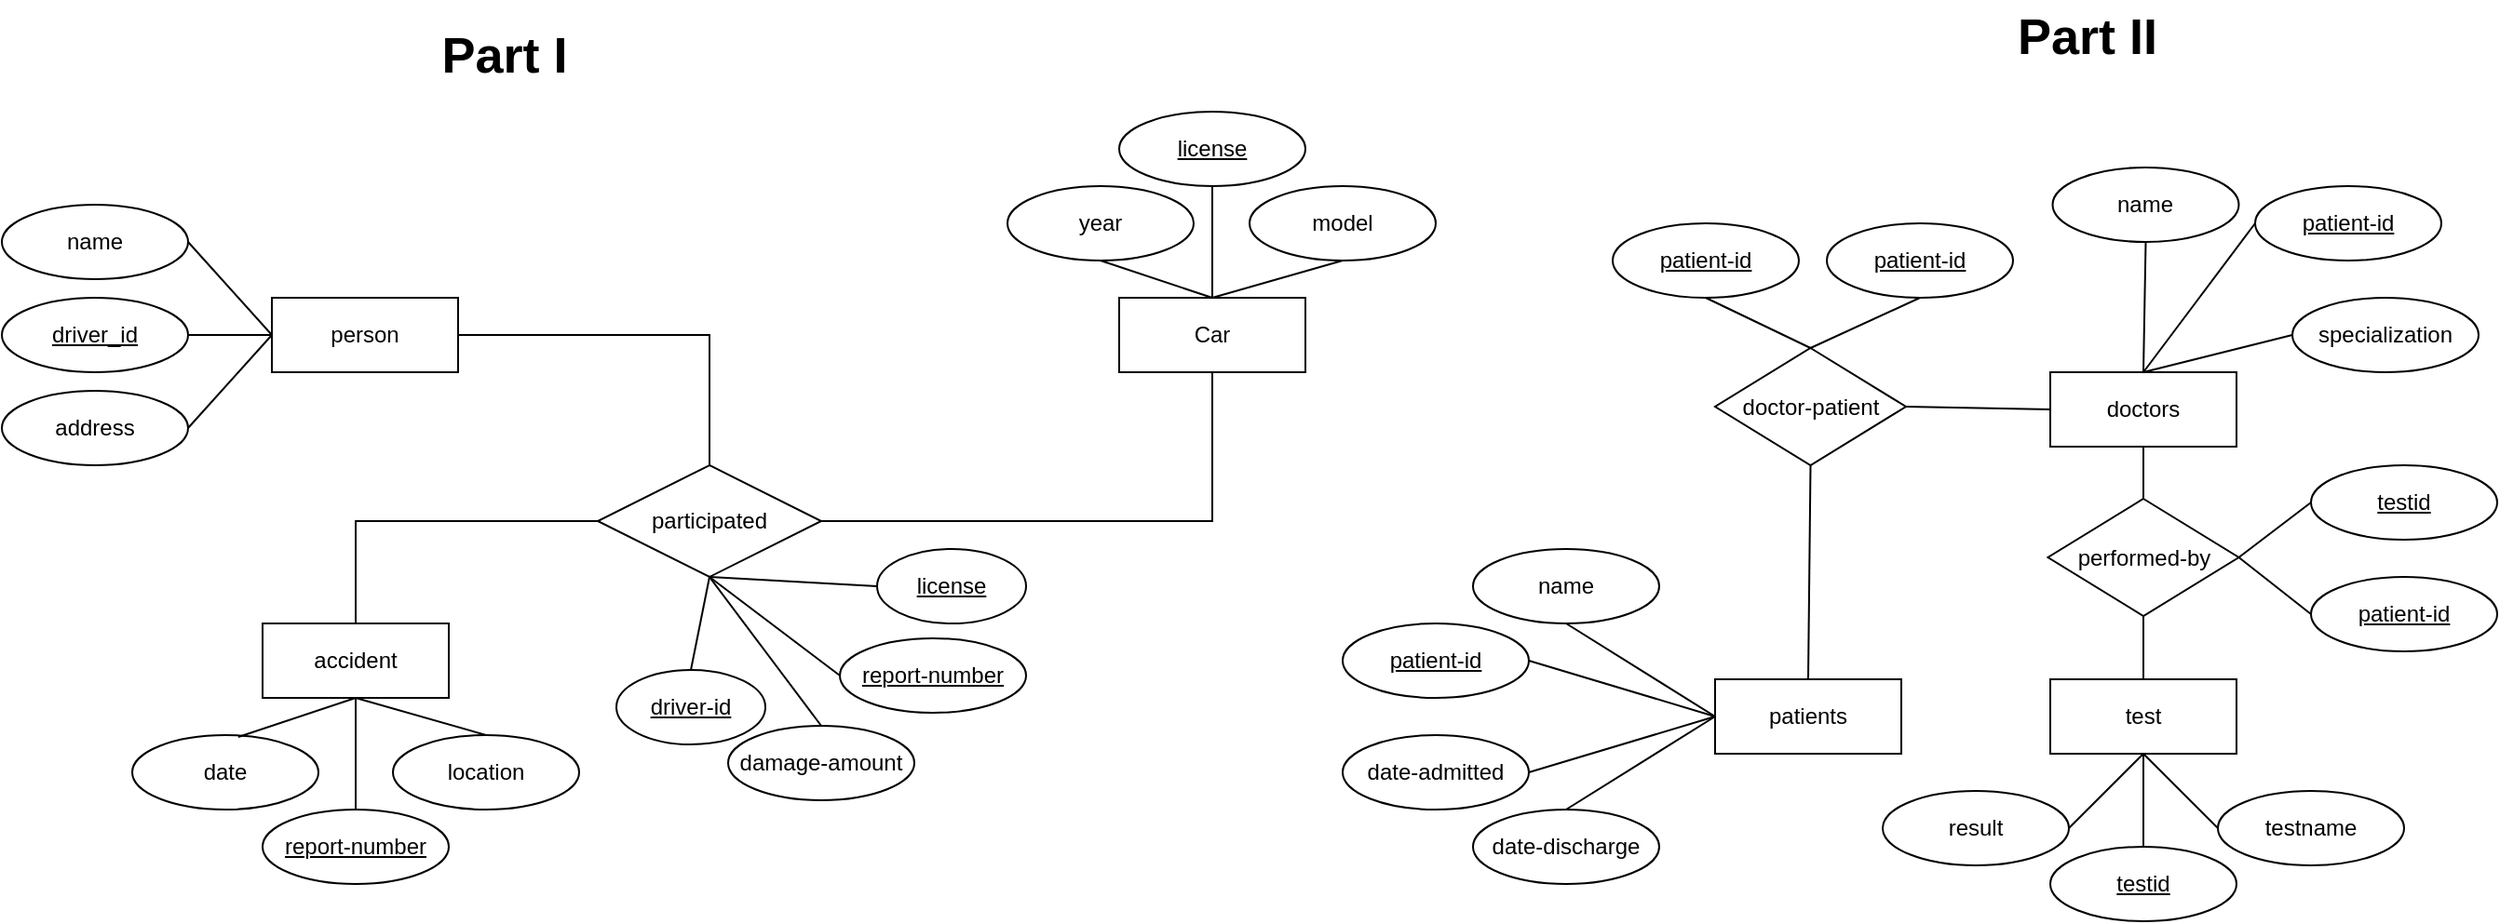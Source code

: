 <mxfile version="24.3.1" type="github">
  <diagram name="Page-1" id="AeDM9YgmILj4YXDEfFC5">
    <mxGraphModel dx="1687" dy="936" grid="1" gridSize="10" guides="1" tooltips="1" connect="1" arrows="1" fold="1" page="1" pageScale="1" pageWidth="850" pageHeight="1100" math="0" shadow="0">
      <root>
        <mxCell id="0" />
        <mxCell id="1" parent="0" />
        <mxCell id="Blesj0Abb8RC_wTKG3kI-1" value="person" style="whiteSpace=wrap;html=1;align=center;" parent="1" vertex="1">
          <mxGeometry x="325" y="420" width="100" height="40" as="geometry" />
        </mxCell>
        <mxCell id="Blesj0Abb8RC_wTKG3kI-2" value="driver_id" style="ellipse;whiteSpace=wrap;html=1;align=center;fontStyle=4;" parent="1" vertex="1">
          <mxGeometry x="180" y="420" width="100" height="40" as="geometry" />
        </mxCell>
        <mxCell id="Blesj0Abb8RC_wTKG3kI-6" value="" style="endArrow=none;html=1;rounded=0;entryX=1;entryY=0.5;entryDx=0;entryDy=0;exitX=0;exitY=0.5;exitDx=0;exitDy=0;" parent="1" source="Blesj0Abb8RC_wTKG3kI-1" target="Blesj0Abb8RC_wTKG3kI-2" edge="1">
          <mxGeometry width="50" height="50" relative="1" as="geometry">
            <mxPoint x="130" y="450" as="sourcePoint" />
            <mxPoint x="180" y="400" as="targetPoint" />
          </mxGeometry>
        </mxCell>
        <mxCell id="Blesj0Abb8RC_wTKG3kI-8" value="name" style="ellipse;whiteSpace=wrap;html=1;align=center;" parent="1" vertex="1">
          <mxGeometry x="180" y="370" width="100" height="40" as="geometry" />
        </mxCell>
        <mxCell id="Blesj0Abb8RC_wTKG3kI-12" value="" style="endArrow=none;html=1;rounded=0;entryX=1;entryY=0.5;entryDx=0;entryDy=0;exitX=0;exitY=0.5;exitDx=0;exitDy=0;" parent="1" source="Blesj0Abb8RC_wTKG3kI-1" target="Blesj0Abb8RC_wTKG3kI-8" edge="1">
          <mxGeometry width="50" height="50" relative="1" as="geometry">
            <mxPoint x="290" y="420" as="sourcePoint" />
            <mxPoint x="240" y="450" as="targetPoint" />
          </mxGeometry>
        </mxCell>
        <mxCell id="Blesj0Abb8RC_wTKG3kI-16" value="address" style="ellipse;whiteSpace=wrap;html=1;align=center;" parent="1" vertex="1">
          <mxGeometry x="180" y="470" width="100" height="40" as="geometry" />
        </mxCell>
        <mxCell id="Blesj0Abb8RC_wTKG3kI-18" value="Car" style="whiteSpace=wrap;html=1;align=center;" parent="1" vertex="1">
          <mxGeometry x="780" y="420" width="100" height="40" as="geometry" />
        </mxCell>
        <mxCell id="Blesj0Abb8RC_wTKG3kI-19" value="" style="endArrow=none;html=1;rounded=0;entryX=1;entryY=0.5;entryDx=0;entryDy=0;exitX=0;exitY=0.5;exitDx=0;exitDy=0;" parent="1" source="Blesj0Abb8RC_wTKG3kI-1" target="Blesj0Abb8RC_wTKG3kI-16" edge="1">
          <mxGeometry width="50" height="50" relative="1" as="geometry">
            <mxPoint x="320" y="530" as="sourcePoint" />
            <mxPoint x="240" y="530" as="targetPoint" />
          </mxGeometry>
        </mxCell>
        <mxCell id="Blesj0Abb8RC_wTKG3kI-36" value="year" style="ellipse;whiteSpace=wrap;html=1;align=center;" parent="1" vertex="1">
          <mxGeometry x="720" y="360" width="100" height="40" as="geometry" />
        </mxCell>
        <mxCell id="Blesj0Abb8RC_wTKG3kI-37" value="" style="endArrow=none;html=1;rounded=0;exitX=0.5;exitY=0;exitDx=0;exitDy=0;entryX=0.5;entryY=1;entryDx=0;entryDy=0;" parent="1" source="Blesj0Abb8RC_wTKG3kI-18" target="Blesj0Abb8RC_wTKG3kI-36" edge="1">
          <mxGeometry width="50" height="50" relative="1" as="geometry">
            <mxPoint x="810" y="390" as="sourcePoint" />
            <mxPoint x="810" y="330" as="targetPoint" />
          </mxGeometry>
        </mxCell>
        <mxCell id="Blesj0Abb8RC_wTKG3kI-38" value="model" style="ellipse;whiteSpace=wrap;html=1;align=center;" parent="1" vertex="1">
          <mxGeometry x="850" y="360" width="100" height="40" as="geometry" />
        </mxCell>
        <mxCell id="Blesj0Abb8RC_wTKG3kI-39" value="license" style="ellipse;whiteSpace=wrap;html=1;align=center;fontStyle=4;" parent="1" vertex="1">
          <mxGeometry x="780" y="320" width="100" height="40" as="geometry" />
        </mxCell>
        <mxCell id="Blesj0Abb8RC_wTKG3kI-40" value="" style="endArrow=none;html=1;rounded=0;entryX=0.5;entryY=0;entryDx=0;entryDy=0;exitX=0.5;exitY=1;exitDx=0;exitDy=0;" parent="1" source="Blesj0Abb8RC_wTKG3kI-38" target="Blesj0Abb8RC_wTKG3kI-18" edge="1">
          <mxGeometry width="50" height="50" relative="1" as="geometry">
            <mxPoint x="840" y="400" as="sourcePoint" />
            <mxPoint x="790" y="400" as="targetPoint" />
          </mxGeometry>
        </mxCell>
        <mxCell id="Blesj0Abb8RC_wTKG3kI-41" value="" style="endArrow=none;html=1;rounded=0;exitX=0.5;exitY=0;exitDx=0;exitDy=0;entryX=0.5;entryY=1;entryDx=0;entryDy=0;" parent="1" source="Blesj0Abb8RC_wTKG3kI-18" target="Blesj0Abb8RC_wTKG3kI-39" edge="1">
          <mxGeometry width="50" height="50" relative="1" as="geometry">
            <mxPoint x="970" y="330" as="sourcePoint" />
            <mxPoint x="910" y="310" as="targetPoint" />
          </mxGeometry>
        </mxCell>
        <mxCell id="Blesj0Abb8RC_wTKG3kI-42" value="accident" style="whiteSpace=wrap;html=1;align=center;" parent="1" vertex="1">
          <mxGeometry x="320" y="595" width="100" height="40" as="geometry" />
        </mxCell>
        <mxCell id="Blesj0Abb8RC_wTKG3kI-43" value="date" style="ellipse;whiteSpace=wrap;html=1;align=center;" parent="1" vertex="1">
          <mxGeometry x="250" y="655" width="100" height="40" as="geometry" />
        </mxCell>
        <mxCell id="Blesj0Abb8RC_wTKG3kI-44" value="location" style="ellipse;whiteSpace=wrap;html=1;align=center;" parent="1" vertex="1">
          <mxGeometry x="390" y="655" width="100" height="40" as="geometry" />
        </mxCell>
        <mxCell id="Blesj0Abb8RC_wTKG3kI-45" value="report-number" style="ellipse;whiteSpace=wrap;html=1;align=center;fontStyle=4;" parent="1" vertex="1">
          <mxGeometry x="320" y="695" width="100" height="40" as="geometry" />
        </mxCell>
        <mxCell id="Blesj0Abb8RC_wTKG3kI-46" value="" style="endArrow=none;html=1;rounded=0;entryX=0.57;entryY=0.025;entryDx=0;entryDy=0;exitX=0.5;exitY=1;exitDx=0;exitDy=0;entryPerimeter=0;" parent="1" source="Blesj0Abb8RC_wTKG3kI-42" target="Blesj0Abb8RC_wTKG3kI-43" edge="1">
          <mxGeometry width="50" height="50" relative="1" as="geometry">
            <mxPoint x="370" y="575" as="sourcePoint" />
            <mxPoint x="220" y="575" as="targetPoint" />
          </mxGeometry>
        </mxCell>
        <mxCell id="Blesj0Abb8RC_wTKG3kI-47" value="" style="endArrow=none;html=1;rounded=0;entryX=0.5;entryY=0;entryDx=0;entryDy=0;exitX=0.5;exitY=1;exitDx=0;exitDy=0;" parent="1" source="Blesj0Abb8RC_wTKG3kI-42" target="Blesj0Abb8RC_wTKG3kI-45" edge="1">
          <mxGeometry width="50" height="50" relative="1" as="geometry">
            <mxPoint x="393" y="684" as="sourcePoint" />
            <mxPoint x="290" y="725" as="targetPoint" />
          </mxGeometry>
        </mxCell>
        <mxCell id="Blesj0Abb8RC_wTKG3kI-48" value="" style="endArrow=none;html=1;rounded=0;entryX=0.5;entryY=0;entryDx=0;entryDy=0;exitX=0.5;exitY=1;exitDx=0;exitDy=0;" parent="1" source="Blesj0Abb8RC_wTKG3kI-42" target="Blesj0Abb8RC_wTKG3kI-44" edge="1">
          <mxGeometry width="50" height="50" relative="1" as="geometry">
            <mxPoint x="380" y="655" as="sourcePoint" />
            <mxPoint x="390" y="755" as="targetPoint" />
          </mxGeometry>
        </mxCell>
        <mxCell id="Blesj0Abb8RC_wTKG3kI-53" value="damage-amount" style="ellipse;whiteSpace=wrap;html=1;align=center;" parent="1" vertex="1">
          <mxGeometry x="570" y="650" width="100" height="40" as="geometry" />
        </mxCell>
        <mxCell id="Blesj0Abb8RC_wTKG3kI-54" value="driver-id" style="ellipse;whiteSpace=wrap;html=1;align=center;fontStyle=4;" parent="1" vertex="1">
          <mxGeometry x="510" y="620" width="80" height="40" as="geometry" />
        </mxCell>
        <mxCell id="Blesj0Abb8RC_wTKG3kI-55" value="license" style="ellipse;whiteSpace=wrap;html=1;align=center;fontStyle=4;" parent="1" vertex="1">
          <mxGeometry x="650" y="555" width="80" height="40" as="geometry" />
        </mxCell>
        <mxCell id="Blesj0Abb8RC_wTKG3kI-56" value="report-number" style="ellipse;whiteSpace=wrap;html=1;align=center;fontStyle=4;" parent="1" vertex="1">
          <mxGeometry x="630" y="603" width="100" height="40" as="geometry" />
        </mxCell>
        <mxCell id="Blesj0Abb8RC_wTKG3kI-66" value="" style="endArrow=none;html=1;rounded=0;entryX=0.5;entryY=1;entryDx=0;entryDy=0;exitX=0.5;exitY=0;exitDx=0;exitDy=0;" parent="1" source="Blesj0Abb8RC_wTKG3kI-54" target="Blesj0Abb8RC_wTKG3kI-105" edge="1">
          <mxGeometry relative="1" as="geometry">
            <mxPoint x="370" y="660" as="sourcePoint" />
            <mxPoint x="620" y="570" as="targetPoint" />
            <Array as="points" />
          </mxGeometry>
        </mxCell>
        <mxCell id="Blesj0Abb8RC_wTKG3kI-67" value="" style="endArrow=none;html=1;rounded=0;entryX=0.5;entryY=1;entryDx=0;entryDy=0;exitX=0;exitY=0.5;exitDx=0;exitDy=0;" parent="1" source="Blesj0Abb8RC_wTKG3kI-55" target="Blesj0Abb8RC_wTKG3kI-105" edge="1">
          <mxGeometry relative="1" as="geometry">
            <mxPoint x="570" y="630" as="sourcePoint" />
            <mxPoint x="620" y="570" as="targetPoint" />
            <Array as="points" />
          </mxGeometry>
        </mxCell>
        <mxCell id="Blesj0Abb8RC_wTKG3kI-68" value="" style="endArrow=none;html=1;rounded=0;entryX=0.5;entryY=1;entryDx=0;entryDy=0;exitX=0;exitY=0.5;exitDx=0;exitDy=0;" parent="1" source="Blesj0Abb8RC_wTKG3kI-56" target="Blesj0Abb8RC_wTKG3kI-105" edge="1">
          <mxGeometry relative="1" as="geometry">
            <mxPoint x="665" y="650" as="sourcePoint" />
            <mxPoint x="620" y="570" as="targetPoint" />
            <Array as="points" />
          </mxGeometry>
        </mxCell>
        <mxCell id="Blesj0Abb8RC_wTKG3kI-69" value="" style="endArrow=none;html=1;rounded=0;entryX=0.5;entryY=1;entryDx=0;entryDy=0;exitX=0.5;exitY=0;exitDx=0;exitDy=0;" parent="1" source="Blesj0Abb8RC_wTKG3kI-53" target="Blesj0Abb8RC_wTKG3kI-105" edge="1">
          <mxGeometry relative="1" as="geometry">
            <mxPoint x="627.5" y="740" as="sourcePoint" />
            <mxPoint x="620" y="570" as="targetPoint" />
            <Array as="points" />
          </mxGeometry>
        </mxCell>
        <mxCell id="Blesj0Abb8RC_wTKG3kI-72" value="&lt;font style=&quot;font-size: 27px;&quot;&gt;&lt;b&gt;Part I&lt;/b&gt;&lt;/font&gt;" style="text;html=1;align=center;verticalAlign=middle;whiteSpace=wrap;rounded=0;" parent="1" vertex="1">
          <mxGeometry x="390" y="270" width="120" height="40" as="geometry" />
        </mxCell>
        <mxCell id="Blesj0Abb8RC_wTKG3kI-73" value="&lt;font style=&quot;font-size: 27px;&quot;&gt;&lt;b&gt;Part II&lt;/b&gt;&lt;/font&gt;" style="text;html=1;align=center;verticalAlign=middle;whiteSpace=wrap;rounded=0;" parent="1" vertex="1">
          <mxGeometry x="1240" y="260" width="120" height="40" as="geometry" />
        </mxCell>
        <mxCell id="Blesj0Abb8RC_wTKG3kI-74" value="patients" style="whiteSpace=wrap;html=1;align=center;" parent="1" vertex="1">
          <mxGeometry x="1100" y="625" width="100" height="40" as="geometry" />
        </mxCell>
        <mxCell id="Blesj0Abb8RC_wTKG3kI-75" value="patient-id" style="ellipse;whiteSpace=wrap;html=1;align=center;fontStyle=4;" parent="1" vertex="1">
          <mxGeometry x="900" y="595" width="100" height="40" as="geometry" />
        </mxCell>
        <mxCell id="Blesj0Abb8RC_wTKG3kI-76" value="name" style="ellipse;whiteSpace=wrap;html=1;align=center;" parent="1" vertex="1">
          <mxGeometry x="970" y="555" width="100" height="40" as="geometry" />
        </mxCell>
        <mxCell id="Blesj0Abb8RC_wTKG3kI-77" value="date-admitted" style="ellipse;whiteSpace=wrap;html=1;align=center;" parent="1" vertex="1">
          <mxGeometry x="900" y="655" width="100" height="40" as="geometry" />
        </mxCell>
        <mxCell id="Blesj0Abb8RC_wTKG3kI-78" value="date-discharge" style="ellipse;whiteSpace=wrap;html=1;align=center;" parent="1" vertex="1">
          <mxGeometry x="970" y="695" width="100" height="40" as="geometry" />
        </mxCell>
        <mxCell id="Blesj0Abb8RC_wTKG3kI-79" value="" style="endArrow=none;html=1;rounded=0;entryX=0;entryY=0.5;entryDx=0;entryDy=0;exitX=0.5;exitY=1;exitDx=0;exitDy=0;" parent="1" source="Blesj0Abb8RC_wTKG3kI-76" target="Blesj0Abb8RC_wTKG3kI-74" edge="1">
          <mxGeometry width="50" height="50" relative="1" as="geometry">
            <mxPoint x="810" y="585" as="sourcePoint" />
            <mxPoint x="740" y="605" as="targetPoint" />
          </mxGeometry>
        </mxCell>
        <mxCell id="Blesj0Abb8RC_wTKG3kI-80" value="" style="endArrow=none;html=1;rounded=0;entryX=0;entryY=0.5;entryDx=0;entryDy=0;exitX=1;exitY=0.5;exitDx=0;exitDy=0;" parent="1" source="Blesj0Abb8RC_wTKG3kI-75" target="Blesj0Abb8RC_wTKG3kI-74" edge="1">
          <mxGeometry width="50" height="50" relative="1" as="geometry">
            <mxPoint x="1020" y="620" as="sourcePoint" />
            <mxPoint x="1080" y="670" as="targetPoint" />
          </mxGeometry>
        </mxCell>
        <mxCell id="Blesj0Abb8RC_wTKG3kI-81" value="" style="endArrow=none;html=1;rounded=0;entryX=0;entryY=0.5;entryDx=0;entryDy=0;exitX=1;exitY=0.5;exitDx=0;exitDy=0;" parent="1" source="Blesj0Abb8RC_wTKG3kI-77" target="Blesj0Abb8RC_wTKG3kI-74" edge="1">
          <mxGeometry width="50" height="50" relative="1" as="geometry">
            <mxPoint x="1010" y="645" as="sourcePoint" />
            <mxPoint x="1090" y="675" as="targetPoint" />
          </mxGeometry>
        </mxCell>
        <mxCell id="Blesj0Abb8RC_wTKG3kI-82" value="" style="endArrow=none;html=1;rounded=0;entryX=0;entryY=0.5;entryDx=0;entryDy=0;exitX=0.5;exitY=0;exitDx=0;exitDy=0;" parent="1" source="Blesj0Abb8RC_wTKG3kI-78" target="Blesj0Abb8RC_wTKG3kI-74" edge="1">
          <mxGeometry width="50" height="50" relative="1" as="geometry">
            <mxPoint x="1000" y="690" as="sourcePoint" />
            <mxPoint x="1080" y="660" as="targetPoint" />
          </mxGeometry>
        </mxCell>
        <mxCell id="Blesj0Abb8RC_wTKG3kI-83" value="doctors" style="whiteSpace=wrap;html=1;align=center;" parent="1" vertex="1">
          <mxGeometry x="1280" y="460" width="100" height="40" as="geometry" />
        </mxCell>
        <mxCell id="Blesj0Abb8RC_wTKG3kI-88" value="name" style="ellipse;whiteSpace=wrap;html=1;align=center;" parent="1" vertex="1">
          <mxGeometry x="1281.25" y="350" width="100" height="40" as="geometry" />
        </mxCell>
        <mxCell id="Blesj0Abb8RC_wTKG3kI-89" value="specialization" style="ellipse;whiteSpace=wrap;html=1;align=center;" parent="1" vertex="1">
          <mxGeometry x="1410" y="420" width="100" height="40" as="geometry" />
        </mxCell>
        <mxCell id="Blesj0Abb8RC_wTKG3kI-90" value="patient-id" style="ellipse;whiteSpace=wrap;html=1;align=center;fontStyle=4;" parent="1" vertex="1">
          <mxGeometry x="1390" y="360" width="100" height="40" as="geometry" />
        </mxCell>
        <mxCell id="Blesj0Abb8RC_wTKG3kI-91" value="" style="endArrow=none;html=1;rounded=0;entryX=0;entryY=0.5;entryDx=0;entryDy=0;exitX=0.5;exitY=0;exitDx=0;exitDy=0;" parent="1" source="Blesj0Abb8RC_wTKG3kI-83" target="Blesj0Abb8RC_wTKG3kI-90" edge="1">
          <mxGeometry relative="1" as="geometry">
            <mxPoint x="1180" y="570" as="sourcePoint" />
            <mxPoint x="1340" y="570" as="targetPoint" />
          </mxGeometry>
        </mxCell>
        <mxCell id="Blesj0Abb8RC_wTKG3kI-92" value="" style="endArrow=none;html=1;rounded=0;entryX=0;entryY=0.5;entryDx=0;entryDy=0;exitX=0.5;exitY=0;exitDx=0;exitDy=0;" parent="1" source="Blesj0Abb8RC_wTKG3kI-83" target="Blesj0Abb8RC_wTKG3kI-89" edge="1">
          <mxGeometry relative="1" as="geometry">
            <mxPoint x="1305" y="530" as="sourcePoint" />
            <mxPoint x="1355" y="530" as="targetPoint" />
          </mxGeometry>
        </mxCell>
        <mxCell id="Blesj0Abb8RC_wTKG3kI-93" value="" style="endArrow=none;html=1;rounded=0;entryX=0.5;entryY=1;entryDx=0;entryDy=0;exitX=0.5;exitY=0;exitDx=0;exitDy=0;" parent="1" source="Blesj0Abb8RC_wTKG3kI-83" target="Blesj0Abb8RC_wTKG3kI-88" edge="1">
          <mxGeometry relative="1" as="geometry">
            <mxPoint x="1340" y="385" as="sourcePoint" />
            <mxPoint x="1360" y="435" as="targetPoint" />
          </mxGeometry>
        </mxCell>
        <mxCell id="Blesj0Abb8RC_wTKG3kI-94" value="test" style="whiteSpace=wrap;html=1;align=center;" parent="1" vertex="1">
          <mxGeometry x="1280" y="625" width="100" height="40" as="geometry" />
        </mxCell>
        <mxCell id="Blesj0Abb8RC_wTKG3kI-95" value="testname" style="ellipse;whiteSpace=wrap;html=1;align=center;" parent="1" vertex="1">
          <mxGeometry x="1370" y="685" width="100" height="40" as="geometry" />
        </mxCell>
        <mxCell id="Blesj0Abb8RC_wTKG3kI-96" value="testid" style="ellipse;whiteSpace=wrap;html=1;align=center;fontStyle=4;" parent="1" vertex="1">
          <mxGeometry x="1280" y="715" width="100" height="40" as="geometry" />
        </mxCell>
        <mxCell id="Blesj0Abb8RC_wTKG3kI-98" value="result" style="ellipse;whiteSpace=wrap;html=1;align=center;" parent="1" vertex="1">
          <mxGeometry x="1190" y="685" width="100" height="40" as="geometry" />
        </mxCell>
        <mxCell id="Blesj0Abb8RC_wTKG3kI-100" value="" style="endArrow=none;html=1;rounded=0;entryX=0.5;entryY=1;entryDx=0;entryDy=0;exitX=0.5;exitY=0;exitDx=0;exitDy=0;" parent="1" source="Blesj0Abb8RC_wTKG3kI-96" target="Blesj0Abb8RC_wTKG3kI-94" edge="1">
          <mxGeometry relative="1" as="geometry">
            <mxPoint x="1180" y="625" as="sourcePoint" />
            <mxPoint x="1230" y="625" as="targetPoint" />
          </mxGeometry>
        </mxCell>
        <mxCell id="Blesj0Abb8RC_wTKG3kI-101" value="" style="endArrow=none;html=1;rounded=0;entryX=0.5;entryY=1;entryDx=0;entryDy=0;exitX=0;exitY=0.5;exitDx=0;exitDy=0;" parent="1" source="Blesj0Abb8RC_wTKG3kI-95" target="Blesj0Abb8RC_wTKG3kI-94" edge="1">
          <mxGeometry relative="1" as="geometry">
            <mxPoint x="1340" y="725" as="sourcePoint" />
            <mxPoint x="1340" y="675" as="targetPoint" />
          </mxGeometry>
        </mxCell>
        <mxCell id="Blesj0Abb8RC_wTKG3kI-102" value="" style="endArrow=none;html=1;rounded=0;entryX=0.5;entryY=1;entryDx=0;entryDy=0;exitX=1;exitY=0.5;exitDx=0;exitDy=0;" parent="1" source="Blesj0Abb8RC_wTKG3kI-98" target="Blesj0Abb8RC_wTKG3kI-94" edge="1">
          <mxGeometry relative="1" as="geometry">
            <mxPoint x="1190" y="675" as="sourcePoint" />
            <mxPoint x="1150" y="635" as="targetPoint" />
          </mxGeometry>
        </mxCell>
        <mxCell id="Blesj0Abb8RC_wTKG3kI-105" value="participated" style="shape=rhombus;perimeter=rhombusPerimeter;whiteSpace=wrap;html=1;align=center;" parent="1" vertex="1">
          <mxGeometry x="500" y="510" width="120" height="60" as="geometry" />
        </mxCell>
        <mxCell id="Blesj0Abb8RC_wTKG3kI-107" value="" style="endArrow=none;html=1;rounded=0;exitX=1;exitY=0.5;exitDx=0;exitDy=0;entryX=0.5;entryY=0;entryDx=0;entryDy=0;" parent="1" source="Blesj0Abb8RC_wTKG3kI-1" target="Blesj0Abb8RC_wTKG3kI-105" edge="1">
          <mxGeometry relative="1" as="geometry">
            <mxPoint x="550" y="500" as="sourcePoint" />
            <mxPoint x="710" y="500" as="targetPoint" />
            <Array as="points">
              <mxPoint x="560" y="440" />
            </Array>
          </mxGeometry>
        </mxCell>
        <mxCell id="Blesj0Abb8RC_wTKG3kI-108" value="" style="endArrow=none;html=1;rounded=0;entryX=0;entryY=0.5;entryDx=0;entryDy=0;exitX=0.5;exitY=0;exitDx=0;exitDy=0;" parent="1" source="Blesj0Abb8RC_wTKG3kI-42" target="Blesj0Abb8RC_wTKG3kI-105" edge="1">
          <mxGeometry relative="1" as="geometry">
            <mxPoint x="340" y="499" as="sourcePoint" />
            <mxPoint x="500" y="499" as="targetPoint" />
            <Array as="points">
              <mxPoint x="370" y="540" />
            </Array>
          </mxGeometry>
        </mxCell>
        <mxCell id="Blesj0Abb8RC_wTKG3kI-109" value="" style="endArrow=none;html=1;rounded=0;entryX=0.5;entryY=1;entryDx=0;entryDy=0;exitX=1;exitY=0.5;exitDx=0;exitDy=0;" parent="1" source="Blesj0Abb8RC_wTKG3kI-105" target="Blesj0Abb8RC_wTKG3kI-18" edge="1">
          <mxGeometry relative="1" as="geometry">
            <mxPoint x="640" y="509" as="sourcePoint" />
            <mxPoint x="800" y="509" as="targetPoint" />
            <Array as="points">
              <mxPoint x="830" y="540" />
            </Array>
          </mxGeometry>
        </mxCell>
        <mxCell id="Blesj0Abb8RC_wTKG3kI-110" value="performed-by" style="shape=rhombus;perimeter=rhombusPerimeter;whiteSpace=wrap;html=1;align=center;" parent="1" vertex="1">
          <mxGeometry x="1278.75" y="528" width="102.5" height="63" as="geometry" />
        </mxCell>
        <mxCell id="Blesj0Abb8RC_wTKG3kI-111" value="" style="endArrow=none;html=1;rounded=0;entryX=0.5;entryY=1;entryDx=0;entryDy=0;exitX=0.5;exitY=0;exitDx=0;exitDy=0;" parent="1" source="Blesj0Abb8RC_wTKG3kI-110" target="Blesj0Abb8RC_wTKG3kI-83" edge="1">
          <mxGeometry relative="1" as="geometry">
            <mxPoint x="1090" y="570" as="sourcePoint" />
            <mxPoint x="1250" y="570" as="targetPoint" />
          </mxGeometry>
        </mxCell>
        <mxCell id="Blesj0Abb8RC_wTKG3kI-112" value="" style="endArrow=none;html=1;rounded=0;entryX=0.5;entryY=1;entryDx=0;entryDy=0;exitX=0.5;exitY=0;exitDx=0;exitDy=0;" parent="1" source="Blesj0Abb8RC_wTKG3kI-94" target="Blesj0Abb8RC_wTKG3kI-110" edge="1">
          <mxGeometry relative="1" as="geometry">
            <mxPoint x="1340" y="550" as="sourcePoint" />
            <mxPoint x="1340" y="510" as="targetPoint" />
          </mxGeometry>
        </mxCell>
        <mxCell id="Blesj0Abb8RC_wTKG3kI-113" value="testid" style="ellipse;whiteSpace=wrap;html=1;align=center;fontStyle=4;" parent="1" vertex="1">
          <mxGeometry x="1420" y="510" width="100" height="40" as="geometry" />
        </mxCell>
        <mxCell id="Blesj0Abb8RC_wTKG3kI-114" value="patient-id" style="ellipse;whiteSpace=wrap;html=1;align=center;fontStyle=4;" parent="1" vertex="1">
          <mxGeometry x="1420" y="570" width="100" height="40" as="geometry" />
        </mxCell>
        <mxCell id="Blesj0Abb8RC_wTKG3kI-115" value="" style="endArrow=none;html=1;rounded=0;entryX=0;entryY=0.5;entryDx=0;entryDy=0;exitX=1;exitY=0.5;exitDx=0;exitDy=0;" parent="1" source="Blesj0Abb8RC_wTKG3kI-110" target="Blesj0Abb8RC_wTKG3kI-113" edge="1">
          <mxGeometry relative="1" as="geometry">
            <mxPoint x="1090" y="570" as="sourcePoint" />
            <mxPoint x="1250" y="570" as="targetPoint" />
          </mxGeometry>
        </mxCell>
        <mxCell id="Blesj0Abb8RC_wTKG3kI-116" value="" style="endArrow=none;html=1;rounded=0;entryX=0;entryY=0.5;entryDx=0;entryDy=0;exitX=1;exitY=0.5;exitDx=0;exitDy=0;" parent="1" source="Blesj0Abb8RC_wTKG3kI-110" target="Blesj0Abb8RC_wTKG3kI-114" edge="1">
          <mxGeometry relative="1" as="geometry">
            <mxPoint x="1090" y="570" as="sourcePoint" />
            <mxPoint x="1250" y="570" as="targetPoint" />
          </mxGeometry>
        </mxCell>
        <mxCell id="Blesj0Abb8RC_wTKG3kI-118" value="doctor-patient" style="shape=rhombus;perimeter=rhombusPerimeter;whiteSpace=wrap;html=1;align=center;" parent="1" vertex="1">
          <mxGeometry x="1100" y="447" width="102.5" height="63" as="geometry" />
        </mxCell>
        <mxCell id="Blesj0Abb8RC_wTKG3kI-120" value="patient-id" style="ellipse;whiteSpace=wrap;html=1;align=center;fontStyle=4;" parent="1" vertex="1">
          <mxGeometry x="1160" y="380" width="100" height="40" as="geometry" />
        </mxCell>
        <mxCell id="Blesj0Abb8RC_wTKG3kI-121" value="patient-id" style="ellipse;whiteSpace=wrap;html=1;align=center;fontStyle=4;" parent="1" vertex="1">
          <mxGeometry x="1045" y="380" width="100" height="40" as="geometry" />
        </mxCell>
        <mxCell id="Blesj0Abb8RC_wTKG3kI-122" value="" style="endArrow=none;html=1;rounded=0;entryX=0;entryY=0.5;entryDx=0;entryDy=0;exitX=1;exitY=0.5;exitDx=0;exitDy=0;" parent="1" source="Blesj0Abb8RC_wTKG3kI-118" target="Blesj0Abb8RC_wTKG3kI-83" edge="1">
          <mxGeometry relative="1" as="geometry">
            <mxPoint x="1090" y="570" as="sourcePoint" />
            <mxPoint x="1250" y="570" as="targetPoint" />
          </mxGeometry>
        </mxCell>
        <mxCell id="Blesj0Abb8RC_wTKG3kI-123" value="" style="endArrow=none;html=1;rounded=0;exitX=0.5;exitY=0;exitDx=0;exitDy=0;entryX=0.5;entryY=1;entryDx=0;entryDy=0;" parent="1" source="Blesj0Abb8RC_wTKG3kI-74" target="Blesj0Abb8RC_wTKG3kI-118" edge="1">
          <mxGeometry relative="1" as="geometry">
            <mxPoint x="1090" y="570" as="sourcePoint" />
            <mxPoint x="1250" y="570" as="targetPoint" />
          </mxGeometry>
        </mxCell>
        <mxCell id="Blesj0Abb8RC_wTKG3kI-124" value="" style="endArrow=none;html=1;rounded=0;entryX=0.5;entryY=1;entryDx=0;entryDy=0;exitX=0.5;exitY=0;exitDx=0;exitDy=0;" parent="1" source="Blesj0Abb8RC_wTKG3kI-118" target="Blesj0Abb8RC_wTKG3kI-121" edge="1">
          <mxGeometry relative="1" as="geometry">
            <mxPoint x="1090" y="570" as="sourcePoint" />
            <mxPoint x="1250" y="570" as="targetPoint" />
          </mxGeometry>
        </mxCell>
        <mxCell id="Blesj0Abb8RC_wTKG3kI-125" value="" style="endArrow=none;html=1;rounded=0;entryX=0.5;entryY=1;entryDx=0;entryDy=0;exitX=0.5;exitY=0;exitDx=0;exitDy=0;" parent="1" source="Blesj0Abb8RC_wTKG3kI-118" target="Blesj0Abb8RC_wTKG3kI-120" edge="1">
          <mxGeometry relative="1" as="geometry">
            <mxPoint x="1146" y="555" as="sourcePoint" />
            <mxPoint x="1085" y="528" as="targetPoint" />
          </mxGeometry>
        </mxCell>
      </root>
    </mxGraphModel>
  </diagram>
</mxfile>
